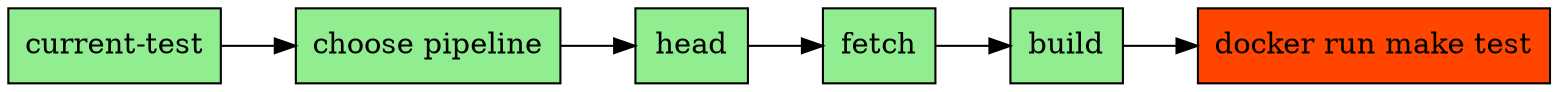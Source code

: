 digraph pipeline {
  node [shape="box"]
  rankdir=LR
  n2 [label="current-test",fillcolor="#90ee90",style="filled"]
  n1 [label="choose pipeline",fillcolor="#90ee90",style="filled"]
  n5 [label="head",fillcolor="#90ee90",style="filled"]
  n4 [label="fetch",fillcolor="#90ee90",style="filled"]
  n3 [label="build",fillcolor="#90ee90",style="filled"]
  n0 [label="docker run make test",fillcolor="#ff4500",style="filled",tooltip="Cancelled"]
  n3 -> n0
  n4 -> n3
  n5 -> n4
  n1 -> n5
  n2 -> n1
  }
